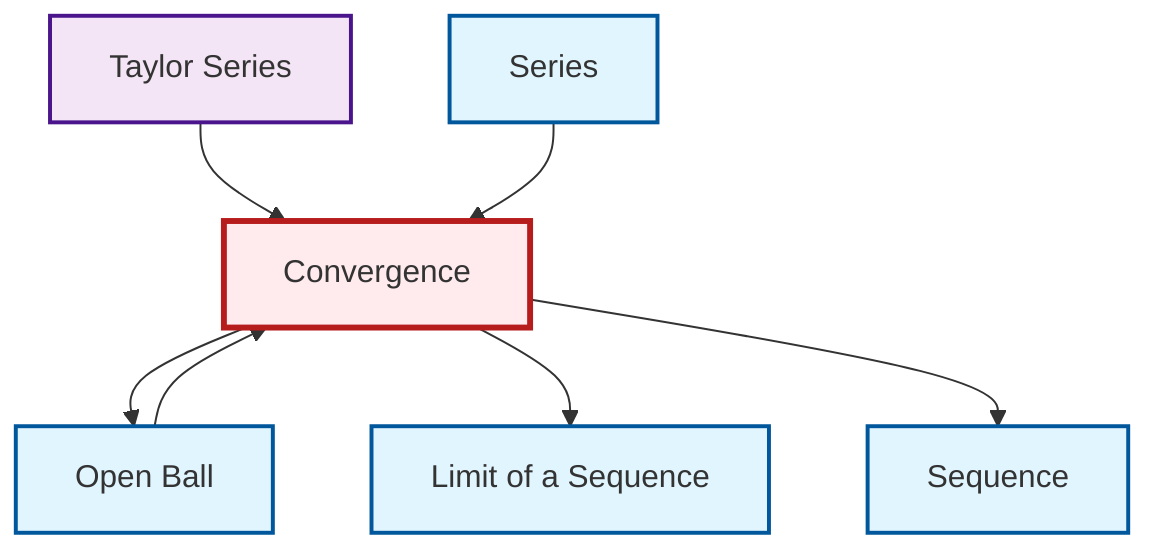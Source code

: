 graph TD
    classDef definition fill:#e1f5fe,stroke:#01579b,stroke-width:2px
    classDef theorem fill:#f3e5f5,stroke:#4a148c,stroke-width:2px
    classDef axiom fill:#fff3e0,stroke:#e65100,stroke-width:2px
    classDef example fill:#e8f5e9,stroke:#1b5e20,stroke-width:2px
    classDef current fill:#ffebee,stroke:#b71c1c,stroke-width:3px
    def-series["Series"]:::definition
    def-sequence["Sequence"]:::definition
    def-open-ball["Open Ball"]:::definition
    def-limit["Limit of a Sequence"]:::definition
    def-convergence["Convergence"]:::definition
    thm-taylor-series["Taylor Series"]:::theorem
    thm-taylor-series --> def-convergence
    def-convergence --> def-open-ball
    def-open-ball --> def-convergence
    def-convergence --> def-limit
    def-convergence --> def-sequence
    def-series --> def-convergence
    class def-convergence current